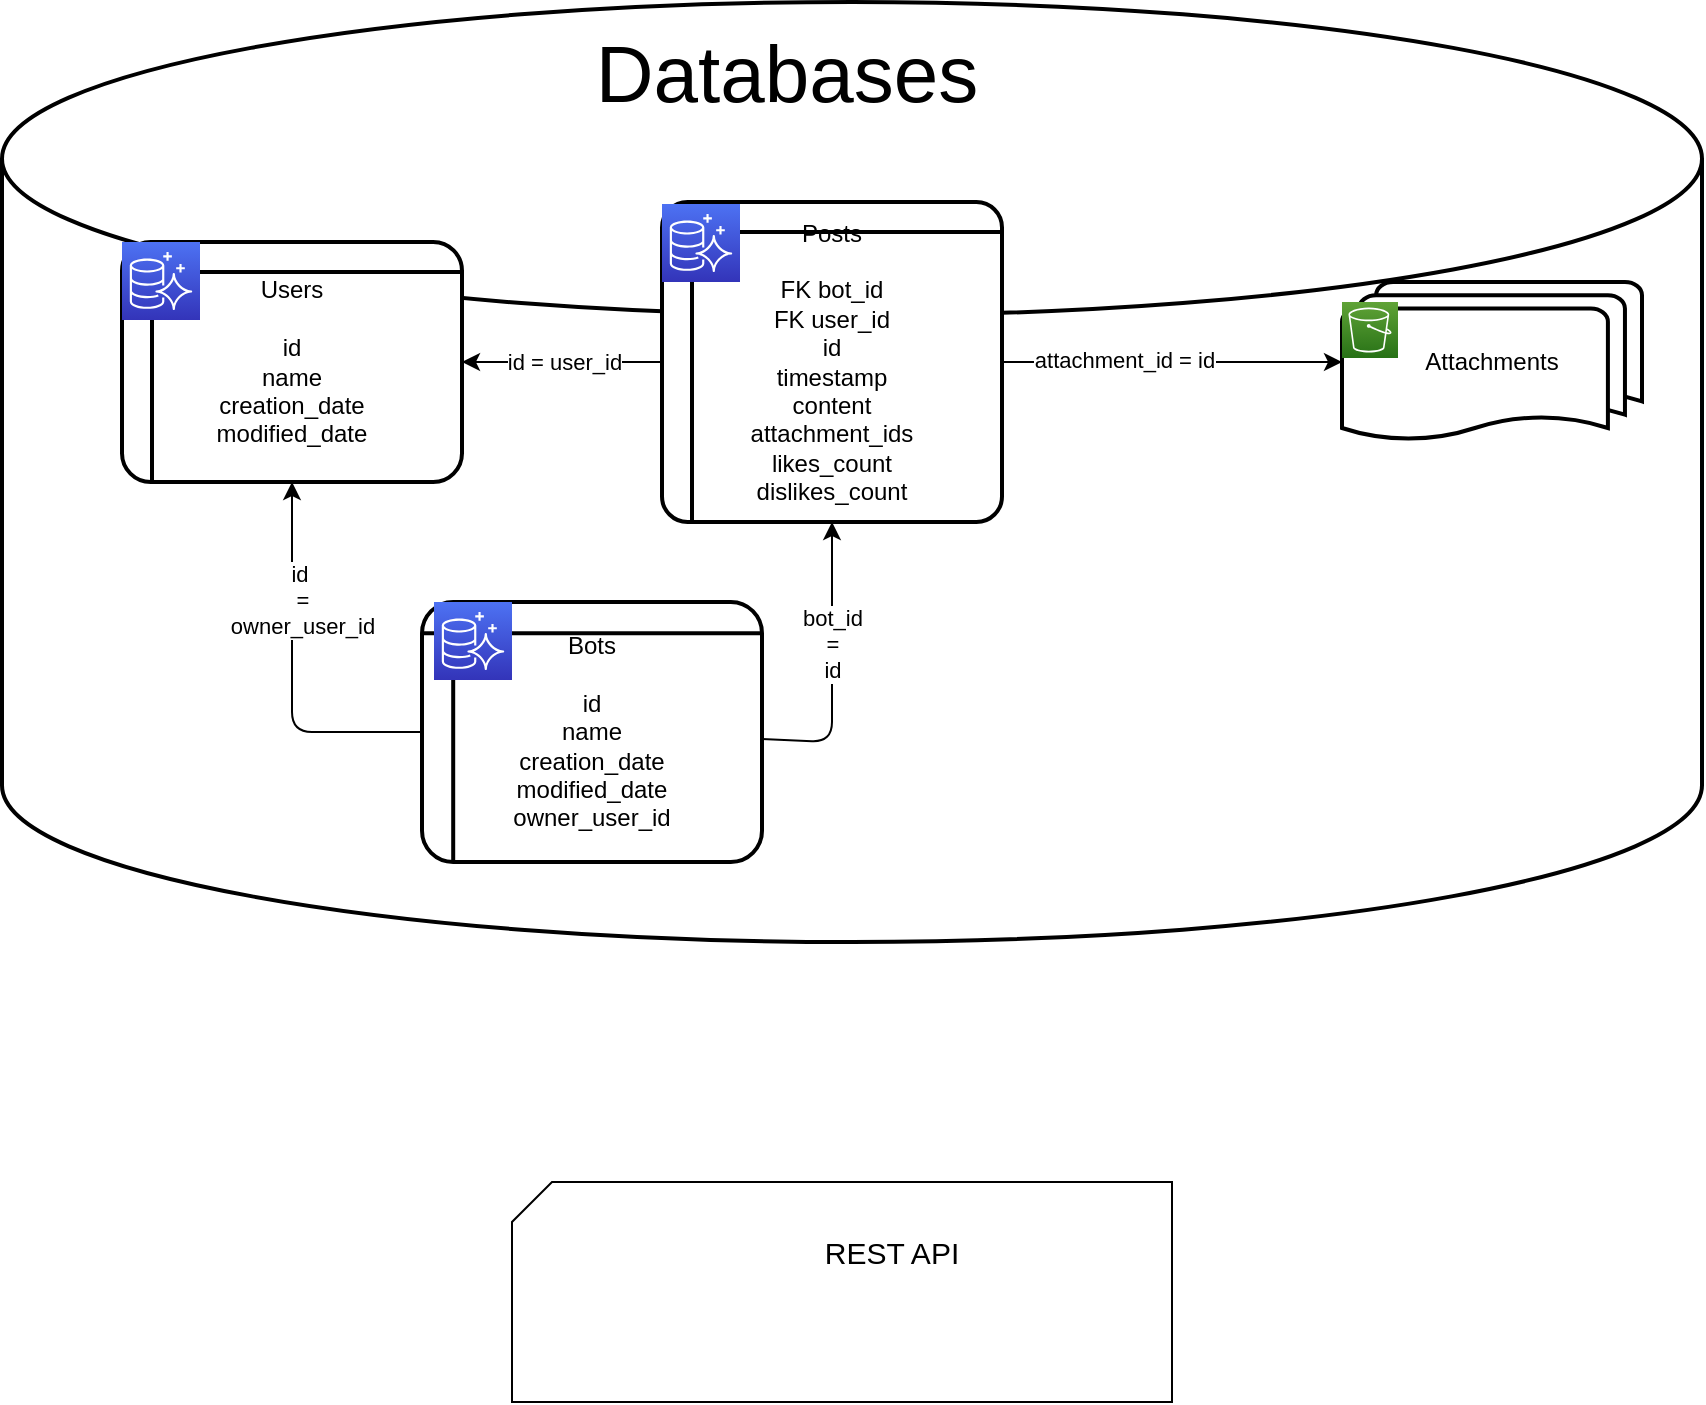 <mxfile>
    <diagram id="4m9Bds7hL6R8-PTwemxk" name="Page-1">
        <mxGraphModel dx="1721" dy="2009" grid="1" gridSize="10" guides="1" tooltips="1" connect="1" arrows="1" fold="1" page="1" pageScale="1" pageWidth="850" pageHeight="1100" math="0" shadow="0">
            <root>
                <mxCell id="0"/>
                <mxCell id="1" parent="0"/>
                <mxCell id="9" value="" style="strokeWidth=2;html=1;shape=mxgraph.flowchart.database;whiteSpace=wrap;" parent="1" vertex="1">
                    <mxGeometry x="-410" y="-210" width="850" height="470" as="geometry"/>
                </mxCell>
                <mxCell id="7" style="edgeStyle=none;html=1;entryX=0;entryY=0.5;entryDx=0;entryDy=0;entryPerimeter=0;" parent="1" source="2" target="5" edge="1">
                    <mxGeometry relative="1" as="geometry"/>
                </mxCell>
                <mxCell id="28" value="attachment_id = id" style="edgeLabel;html=1;align=center;verticalAlign=middle;resizable=0;points=[];" vertex="1" connectable="0" parent="7">
                    <mxGeometry x="-0.287" y="1" relative="1" as="geometry">
                        <mxPoint as="offset"/>
                    </mxGeometry>
                </mxCell>
                <mxCell id="24" style="edgeStyle=none;html=1;entryX=1;entryY=0.5;entryDx=0;entryDy=0;entryPerimeter=0;" edge="1" parent="1" source="2" target="3">
                    <mxGeometry relative="1" as="geometry"/>
                </mxCell>
                <mxCell id="25" value="id = user_id" style="edgeLabel;html=1;align=center;verticalAlign=middle;resizable=0;points=[];" vertex="1" connectable="0" parent="24">
                    <mxGeometry x="0.407" relative="1" as="geometry">
                        <mxPoint x="21" as="offset"/>
                    </mxGeometry>
                </mxCell>
                <mxCell id="10" value="Databases" style="text;strokeColor=none;align=center;fillColor=none;html=1;verticalAlign=middle;whiteSpace=wrap;rounded=0;fontSize=40;" parent="1" vertex="1">
                    <mxGeometry x="-80" y="-200" width="125" height="50" as="geometry"/>
                </mxCell>
                <mxCell id="23" value="id&amp;nbsp;&lt;br&gt;=&lt;br&gt;owner_user_id" style="edgeStyle=none;html=1;entryX=0.5;entryY=1;entryDx=0;entryDy=0;entryPerimeter=0;" edge="1" parent="1" source="20" target="3">
                    <mxGeometry x="0.368" y="-5" relative="1" as="geometry">
                        <Array as="points">
                            <mxPoint x="-265" y="155"/>
                        </Array>
                        <mxPoint y="-1" as="offset"/>
                    </mxGeometry>
                </mxCell>
                <mxCell id="26" style="edgeStyle=none;html=1;entryX=0.5;entryY=1;entryDx=0;entryDy=0;" edge="1" parent="1" source="20" target="2">
                    <mxGeometry relative="1" as="geometry">
                        <Array as="points">
                            <mxPoint x="5" y="160"/>
                        </Array>
                    </mxGeometry>
                </mxCell>
                <mxCell id="27" value="bot_id&lt;br&gt;=&lt;br&gt;id" style="edgeLabel;html=1;align=center;verticalAlign=middle;resizable=0;points=[];" vertex="1" connectable="0" parent="26">
                    <mxGeometry x="0.536" y="-3" relative="1" as="geometry">
                        <mxPoint x="-3" y="27" as="offset"/>
                    </mxGeometry>
                </mxCell>
                <mxCell id="20" value="Bots&lt;br&gt;&lt;br&gt;id&lt;br&gt;name&lt;br&gt;creation_date&lt;br&gt;modified_date&lt;br&gt;owner_user_id" style="shape=internalStorage;whiteSpace=wrap;html=1;dx=15;dy=15;rounded=1;arcSize=12;strokeWidth=2;points=[[0,0,0,0,0],[0,0.25,0,0,0],[0,0.5,0,0,0],[0,0.75,0,0,0],[0,1,0,0,0],[0.25,0,0,0,0],[0.25,1,0,0,0],[0.5,0,0,0,0],[0.5,0.43,0,0,0],[0.5,1,0,0,0],[0.75,0,0,0,0],[0.75,1,0,0,0],[1,0,0,0,0],[1,0.25,0,0,0],[1,0.5,0,0,0],[1,0.75,0,0,0],[1,1,0,0,0]];movable=1;resizable=1;rotatable=1;deletable=1;editable=1;connectable=1;" vertex="1" parent="1">
                    <mxGeometry x="-200" y="90" width="170" height="130" as="geometry"/>
                </mxCell>
                <mxCell id="21" value="" style="group" vertex="1" connectable="0" parent="1">
                    <mxGeometry x="-155" y="380" width="340" height="110" as="geometry"/>
                </mxCell>
                <mxCell id="15" value="" style="verticalLabelPosition=bottom;verticalAlign=top;html=1;shape=card;whiteSpace=wrap;size=20;arcSize=12;fontSize=40;" parent="21" vertex="1">
                    <mxGeometry width="330" height="110" as="geometry"/>
                </mxCell>
                <mxCell id="18" value="&lt;font style=&quot;font-size: 15px;&quot;&gt;REST API&lt;/font&gt;" style="text;strokeColor=none;align=center;fillColor=none;html=1;verticalAlign=middle;whiteSpace=wrap;rounded=0;fontSize=15;" parent="21" vertex="1">
                    <mxGeometry x="40" y="20" width="300" height="30" as="geometry"/>
                </mxCell>
                <mxCell id="19" value="" style="shape=image;verticalLabelPosition=bottom;labelBackgroundColor=default;verticalAlign=top;aspect=fixed;imageAspect=0;image=https://static.djangoproject.com/img/logos/django-logo-negative.png;" parent="21" vertex="1">
                    <mxGeometry x="20" y="10" width="87.76" height="40" as="geometry"/>
                </mxCell>
                <mxCell id="30" value="" style="group" vertex="1" connectable="0" parent="1">
                    <mxGeometry x="260" y="-70" width="150" height="80" as="geometry"/>
                </mxCell>
                <mxCell id="5" value="Attachments" style="strokeWidth=2;html=1;shape=mxgraph.flowchart.multi-document;whiteSpace=wrap;" parent="30" vertex="1">
                    <mxGeometry width="150" height="80" as="geometry"/>
                </mxCell>
                <mxCell id="14" value="" style="sketch=0;points=[[0,0,0],[0.25,0,0],[0.5,0,0],[0.75,0,0],[1,0,0],[0,1,0],[0.25,1,0],[0.5,1,0],[0.75,1,0],[1,1,0],[0,0.25,0],[0,0.5,0],[0,0.75,0],[1,0.25,0],[1,0.5,0],[1,0.75,0]];outlineConnect=0;fontColor=#232F3E;gradientColor=#60A337;gradientDirection=north;fillColor=#277116;strokeColor=#ffffff;dashed=0;verticalLabelPosition=bottom;verticalAlign=top;align=center;html=1;fontSize=12;fontStyle=0;aspect=fixed;shape=mxgraph.aws4.resourceIcon;resIcon=mxgraph.aws4.s3;" parent="30" vertex="1">
                    <mxGeometry y="10" width="28" height="28" as="geometry"/>
                </mxCell>
                <mxCell id="31" value="" style="group" vertex="1" connectable="0" parent="1">
                    <mxGeometry x="-80" y="-110" width="170" height="160" as="geometry"/>
                </mxCell>
                <mxCell id="2" value="Posts&lt;br&gt;&lt;br&gt;FK bot_id&lt;br&gt;FK user_id&lt;br&gt;id&lt;br&gt;timestamp&lt;br&gt;content&lt;br&gt;attachment_ids&lt;br&gt;likes_count&lt;br&gt;dislikes_count" style="shape=internalStorage;whiteSpace=wrap;html=1;dx=15;dy=15;rounded=1;arcSize=8;strokeWidth=2;align=center;" parent="31" vertex="1">
                    <mxGeometry width="170" height="160" as="geometry"/>
                </mxCell>
                <mxCell id="35" value="" style="sketch=0;points=[[0,0,0],[0.25,0,0],[0.5,0,0],[0.75,0,0],[1,0,0],[0,1,0],[0.25,1,0],[0.5,1,0],[0.75,1,0],[1,1,0],[0,0.25,0],[0,0.5,0],[0,0.75,0],[1,0.25,0],[1,0.5,0],[1,0.75,0]];outlineConnect=0;fontColor=#232F3E;gradientColor=#4D72F3;gradientDirection=north;fillColor=#3334B9;strokeColor=#ffffff;dashed=0;verticalLabelPosition=bottom;verticalAlign=top;align=center;html=1;fontSize=12;fontStyle=0;aspect=fixed;shape=mxgraph.aws4.resourceIcon;resIcon=mxgraph.aws4.aurora;" vertex="1" parent="31">
                    <mxGeometry y="1" width="39" height="39" as="geometry"/>
                </mxCell>
                <mxCell id="32" value="" style="group" vertex="1" connectable="0" parent="1">
                    <mxGeometry x="-350" y="-91" width="170" height="121" as="geometry"/>
                </mxCell>
                <mxCell id="3" value="Users&lt;br&gt;&lt;br&gt;id&lt;br&gt;name&lt;br&gt;creation_date&lt;br&gt;modified_date" style="shape=internalStorage;whiteSpace=wrap;html=1;dx=15;dy=15;rounded=1;arcSize=12;strokeWidth=2;points=[[0,0,0,0,0],[0,0.25,0,0,0],[0,0.5,0,0,0],[0,0.75,0,0,0],[0,1,0,0,0],[0.25,0,0,0,0],[0.25,1,0,0,0],[0.5,0,0,0,0],[0.5,0.43,0,0,0],[0.5,1,0,0,0],[0.75,0,0,0,0],[0.75,1,0,0,0],[1,0,0,0,0],[1,0.25,0,0,0],[1,0.5,0,0,0],[1,0.75,0,0,0],[1,1,0,0,0]];movable=1;resizable=1;rotatable=1;deletable=1;editable=1;connectable=1;" parent="32" vertex="1">
                    <mxGeometry y="1" width="170" height="120" as="geometry"/>
                </mxCell>
                <mxCell id="34" value="" style="sketch=0;points=[[0,0,0],[0.25,0,0],[0.5,0,0],[0.75,0,0],[1,0,0],[0,1,0],[0.25,1,0],[0.5,1,0],[0.75,1,0],[1,1,0],[0,0.25,0],[0,0.5,0],[0,0.75,0],[1,0.25,0],[1,0.5,0],[1,0.75,0]];outlineConnect=0;fontColor=#232F3E;gradientColor=#4D72F3;gradientDirection=north;fillColor=#3334B9;strokeColor=#ffffff;dashed=0;verticalLabelPosition=bottom;verticalAlign=top;align=center;html=1;fontSize=12;fontStyle=0;aspect=fixed;shape=mxgraph.aws4.resourceIcon;resIcon=mxgraph.aws4.aurora;" vertex="1" parent="32">
                    <mxGeometry y="1" width="39" height="39" as="geometry"/>
                </mxCell>
                <mxCell id="36" value="" style="sketch=0;points=[[0,0,0],[0.25,0,0],[0.5,0,0],[0.75,0,0],[1,0,0],[0,1,0],[0.25,1,0],[0.5,1,0],[0.75,1,0],[1,1,0],[0,0.25,0],[0,0.5,0],[0,0.75,0],[1,0.25,0],[1,0.5,0],[1,0.75,0]];outlineConnect=0;fontColor=#232F3E;gradientColor=#4D72F3;gradientDirection=north;fillColor=#3334B9;strokeColor=#ffffff;dashed=0;verticalLabelPosition=bottom;verticalAlign=top;align=center;html=1;fontSize=12;fontStyle=0;aspect=fixed;shape=mxgraph.aws4.resourceIcon;resIcon=mxgraph.aws4.aurora;" vertex="1" parent="1">
                    <mxGeometry x="-194" y="90" width="39" height="39" as="geometry"/>
                </mxCell>
            </root>
        </mxGraphModel>
    </diagram>
</mxfile>